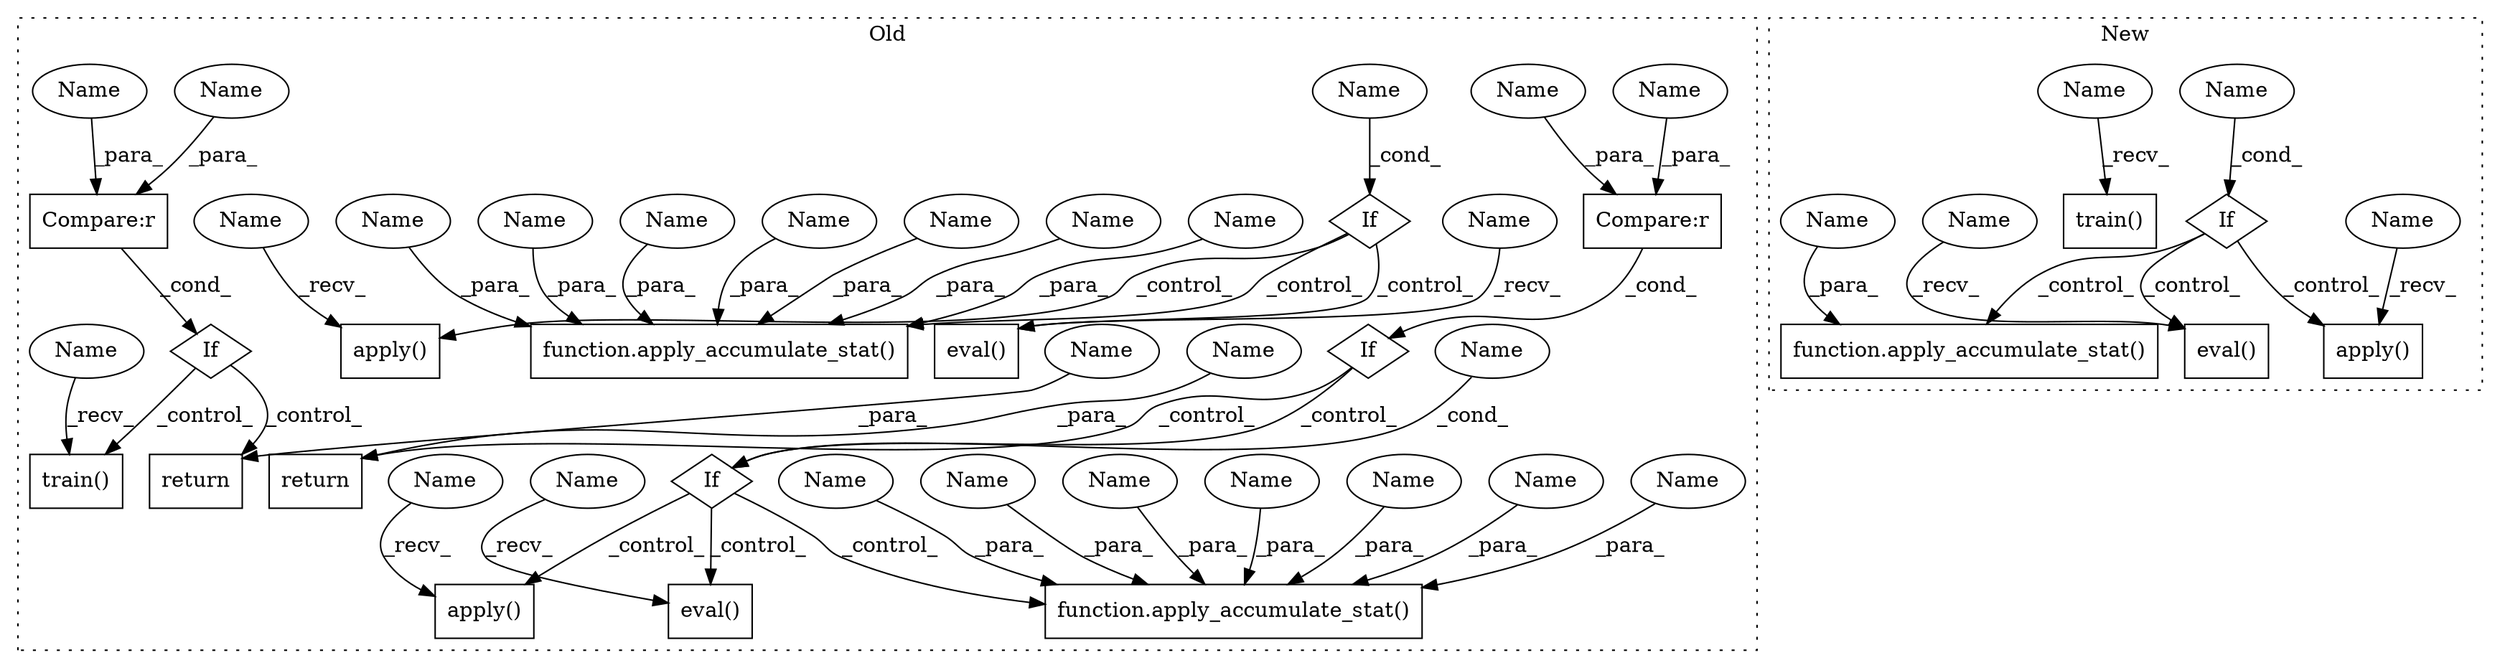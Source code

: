 digraph G {
subgraph cluster0 {
1 [label="function.apply_accumulate_stat()" a="75" s="9442,9534" l="22,1" shape="box"];
3 [label="If" a="96" s="9402" l="3" shape="diamond"];
4 [label="train()" a="75" s="9063" l="16" shape="box"];
6 [label="If" a="96" s="9365" l="3" shape="diamond"];
7 [label="function.apply_accumulate_stat()" a="75" s="9181,9268" l="22,1" shape="box"];
8 [label="If" a="96" s="9145" l="3" shape="diamond"];
10 [label="Compare:r" a="40" s="9368" l="20" shape="box"];
11 [label="If" a="96" s="9026" l="3" shape="diamond"];
12 [label="Compare:r" a="40" s="9029" l="20" shape="box"];
13 [label="Name" a="87" s="9148" l="19" shape="ellipse"];
14 [label="apply()" a="75" s="9282,9318" l="10,1" shape="box"];
15 [label="Name" a="87" s="9405" l="19" shape="ellipse"];
16 [label="apply()" a="75" s="9552,9593" l="15,1" shape="box"];
19 [label="eval()" a="75" s="9346" l="10" shape="box"];
20 [label="return" a="93" s="9092" l="7" shape="box"];
21 [label="eval()" a="75" s="9629" l="15" shape="box"];
22 [label="return" a="93" s="9761" l="7" shape="box"];
23 [label="Name" a="87" s="9249" l="11" shape="ellipse"];
24 [label="Name" a="87" s="9515" l="11" shape="ellipse"];
25 [label="Name" a="87" s="9208" l="13" shape="ellipse"];
26 [label="Name" a="87" s="9474" l="13" shape="ellipse"];
27 [label="Name" a="87" s="9496" l="10" shape="ellipse"];
28 [label="Name" a="87" s="9230" l="10" shape="ellipse"];
29 [label="Name" a="87" s="9528" l="6" shape="ellipse"];
30 [label="Name" a="87" s="9262" l="6" shape="ellipse"];
32 [label="Name" a="87" s="9489" l="5" shape="ellipse"];
33 [label="Name" a="87" s="9223" l="5" shape="ellipse"];
38 [label="Name" a="87" s="9508" l="5" shape="ellipse"];
39 [label="Name" a="87" s="9242" l="5" shape="ellipse"];
40 [label="Name" a="87" s="9099" l="8" shape="ellipse"];
41 [label="Name" a="87" s="9629" l="8" shape="ellipse"];
42 [label="Name" a="87" s="9368" l="8" shape="ellipse"];
43 [label="Name" a="87" s="9063" l="8" shape="ellipse"];
44 [label="Name" a="87" s="9768" l="8" shape="ellipse"];
45 [label="Name" a="87" s="9029" l="8" shape="ellipse"];
46 [label="Name" a="87" s="9464" l="8" shape="ellipse"];
47 [label="Name" a="87" s="9552" l="8" shape="ellipse"];
48 [label="Name" a="87" s="9346" l="3" shape="ellipse"];
49 [label="Name" a="87" s="9203" l="3" shape="ellipse"];
50 [label="Name" a="87" s="9282" l="3" shape="ellipse"];
51 [label="Name" a="87" s="9384" l="4" shape="ellipse"];
52 [label="Name" a="87" s="9045" l="4" shape="ellipse"];
label = "Old";
style="dotted";
}
subgraph cluster1 {
2 [label="If" a="96" s="8524" l="3" shape="diamond"];
5 [label="function.apply_accumulate_stat()" a="75" s="8556,8647" l="22,1" shape="box"];
9 [label="train()" a="75" s="8480" l="15" shape="box"];
17 [label="eval()" a="75" s="8717" l="14" shape="box"];
18 [label="apply()" a="75" s="8657,8697" l="14,1" shape="box"];
31 [label="Name" a="87" s="8527" l="19" shape="ellipse"];
34 [label="Name" a="87" s="8717" l="7" shape="ellipse"];
35 [label="Name" a="87" s="8480" l="7" shape="ellipse"];
36 [label="Name" a="87" s="8657" l="7" shape="ellipse"];
37 [label="Name" a="87" s="8578" l="7" shape="ellipse"];
label = "New";
style="dotted";
}
2 -> 17 [label="_control_"];
2 -> 18 [label="_control_"];
2 -> 5 [label="_control_"];
3 -> 1 [label="_control_"];
3 -> 21 [label="_control_"];
3 -> 16 [label="_control_"];
6 -> 22 [label="_control_"];
6 -> 3 [label="_control_"];
8 -> 7 [label="_control_"];
8 -> 19 [label="_control_"];
8 -> 14 [label="_control_"];
10 -> 6 [label="_cond_"];
11 -> 4 [label="_control_"];
11 -> 20 [label="_control_"];
12 -> 11 [label="_cond_"];
13 -> 8 [label="_cond_"];
15 -> 3 [label="_cond_"];
23 -> 7 [label="_para_"];
24 -> 1 [label="_para_"];
25 -> 7 [label="_para_"];
26 -> 1 [label="_para_"];
27 -> 1 [label="_para_"];
28 -> 7 [label="_para_"];
29 -> 1 [label="_para_"];
30 -> 7 [label="_para_"];
31 -> 2 [label="_cond_"];
32 -> 1 [label="_para_"];
33 -> 7 [label="_para_"];
34 -> 17 [label="_recv_"];
35 -> 9 [label="_recv_"];
36 -> 18 [label="_recv_"];
37 -> 5 [label="_para_"];
38 -> 1 [label="_para_"];
39 -> 7 [label="_para_"];
40 -> 20 [label="_para_"];
41 -> 21 [label="_recv_"];
42 -> 10 [label="_para_"];
43 -> 4 [label="_recv_"];
44 -> 22 [label="_para_"];
45 -> 12 [label="_para_"];
46 -> 1 [label="_para_"];
47 -> 16 [label="_recv_"];
48 -> 19 [label="_recv_"];
49 -> 7 [label="_para_"];
50 -> 14 [label="_recv_"];
51 -> 10 [label="_para_"];
52 -> 12 [label="_para_"];
}